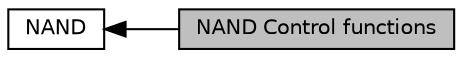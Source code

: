 digraph "NAND Control functions"
{
  edge [fontname="Helvetica",fontsize="10",labelfontname="Helvetica",labelfontsize="10"];
  node [fontname="Helvetica",fontsize="10",shape=record];
  rankdir=LR;
  Node1 [label="NAND",height=0.2,width=0.4,color="black", fillcolor="white", style="filled",URL="$group___f_m_c___l_l___n_a_n_d.html"];
  Node0 [label="NAND Control functions",height=0.2,width=0.4,color="black", fillcolor="grey75", style="filled", fontcolor="black"];
  Node1->Node0 [shape=plaintext, dir="back", style="solid"];
}

